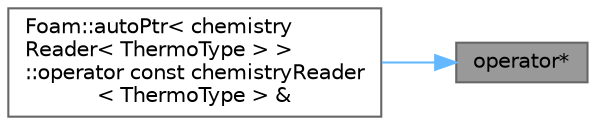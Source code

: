 digraph "operator*"
{
 // LATEX_PDF_SIZE
  bgcolor="transparent";
  edge [fontname=Helvetica,fontsize=10,labelfontname=Helvetica,labelfontsize=10];
  node [fontname=Helvetica,fontsize=10,shape=box,height=0.2,width=0.4];
  rankdir="RL";
  Node1 [id="Node000001",label="operator*",height=0.2,width=0.4,color="gray40", fillcolor="grey60", style="filled", fontcolor="black",tooltip=" "];
  Node1 -> Node2 [id="edge1_Node000001_Node000002",dir="back",color="steelblue1",style="solid",tooltip=" "];
  Node2 [id="Node000002",label="Foam::autoPtr\< chemistry\lReader\< ThermoType \> \>\l::operator const chemistryReader\l\< ThermoType \> &",height=0.2,width=0.4,color="grey40", fillcolor="white", style="filled",URL="$classFoam_1_1autoPtr.html#a619905eb6bcfb8d0424234c5e2e65954",tooltip=" "];
}
